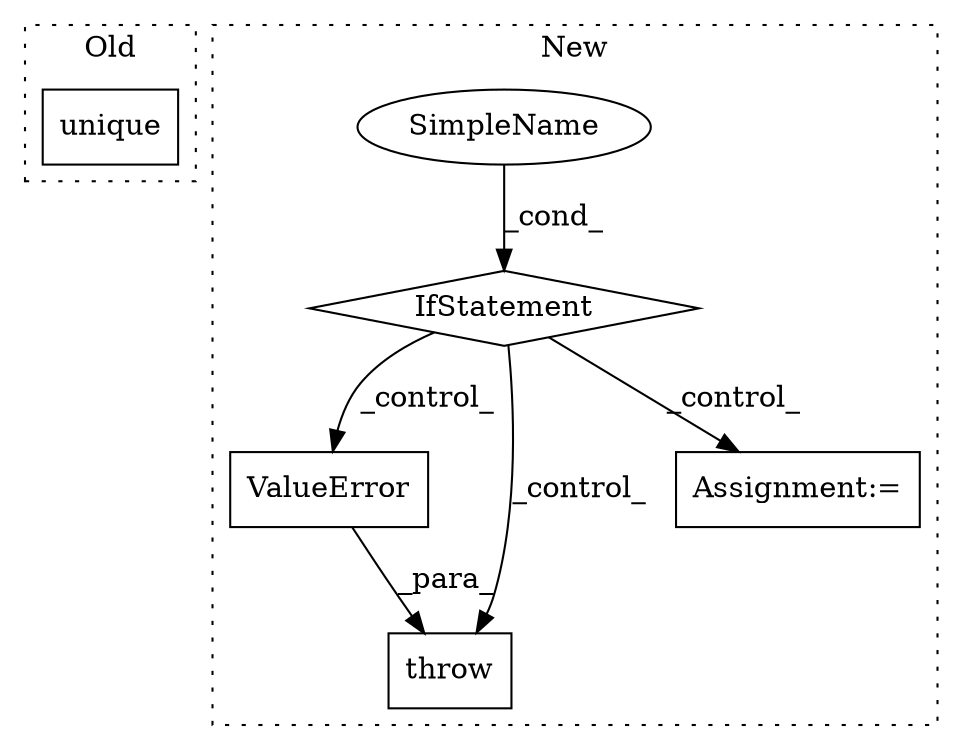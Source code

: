 digraph G {
subgraph cluster0 {
1 [label="unique" a="32" s="1000,1008" l="7,1" shape="box"];
label = "Old";
style="dotted";
}
subgraph cluster1 {
2 [label="ValueError" a="32" s="775,845" l="11,1" shape="box"];
3 [label="throw" a="53" s="769" l="6" shape="box"];
4 [label="IfStatement" a="25" s="530,603" l="4,2" shape="diamond"];
5 [label="SimpleName" a="42" s="" l="" shape="ellipse"];
6 [label="Assignment:=" a="7" s="1092" l="1" shape="box"];
label = "New";
style="dotted";
}
2 -> 3 [label="_para_"];
4 -> 3 [label="_control_"];
4 -> 6 [label="_control_"];
4 -> 2 [label="_control_"];
5 -> 4 [label="_cond_"];
}